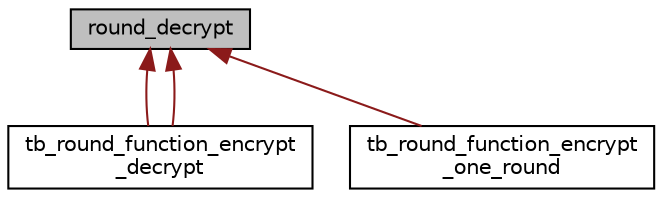 digraph "round_decrypt"
{
 // INTERACTIVE_SVG=YES
  edge [fontname="Helvetica",fontsize="10",labelfontname="Helvetica",labelfontsize="10"];
  node [fontname="Helvetica",fontsize="10",shape=record];
  Node0 [label="round_decrypt",height=0.2,width=0.4,color="black", fillcolor="grey75", style="filled", fontcolor="black"];
  Node0 -> Node1 [dir="back",color="firebrick4",fontsize="10",style="solid",fontname="Helvetica"];
  Node1 [label="tb_round_function_encrypt\l_decrypt",height=0.2,width=0.4,color="black", fillcolor="white", style="filled",URL="$de/d77/enumtb__round__function__encrypt__decrypt.html"];
  Node0 -> Node1 [dir="back",color="firebrick4",fontsize="10",style="solid",fontname="Helvetica"];
  Node0 -> Node2 [dir="back",color="firebrick4",fontsize="10",style="solid",fontname="Helvetica"];
  Node2 [label="tb_round_function_encrypt\l_one_round",height=0.2,width=0.4,color="black", fillcolor="white", style="filled",URL="$db/d4d/enumtb__round__function__encrypt__one__round.html"];
}
